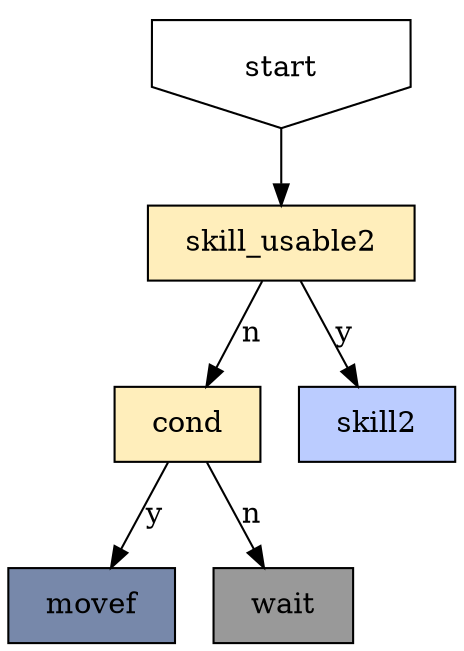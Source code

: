 digraph {
	fixedsize=true;
	concentrate=true;
	node [shape=rect margin="0.25,0.125"];
	start [shape=invhouse];

	node [style=filled fillcolor="#FFEEBB"]; # cond
	cond [tooltip="!pos?pos=front"]; # not at front
	skill_usable2 [tooltip="check?type=skill&slot=2&kind=usable"]; # active 2 usable

	node [fillcolor="#BBCCFF"];
	skill2 [tooltip="skill?slot=2&target=team"]; # use active 2 to team

	node [fillcolor="#7788aa"];
	movef [tooltip="move?pos=front"]; # move to front
	wait [tooltip="wait" fillcolor="#999999"]; # wait

	start -> skill_usable2;
	skill_usable2 -> skill2 [label="y"];
	skill_usable2 -> cond [label="n"];

	cond -> movef [label="y"];
	cond -> wait [label="n"];
}